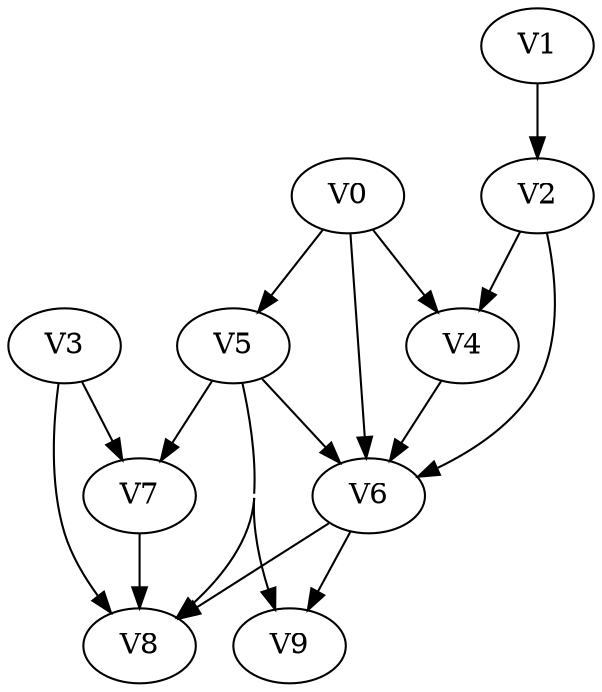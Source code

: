 strict digraph my_dotgraph {
concentrate=True;
V0;
V1;
V2;
V3;
V4;
V5;
V6;
V7;
V8;
V9;
V0 -> V4;
V0 -> V5;
V0 -> V6;
V1 -> V2;
V2 -> V4;
V2 -> V6;
V3 -> V7;
V3 -> V8;
V4 -> V6;
V5 -> V6;
V5 -> V7;
V5 -> V8;
V5 -> V9;
V6 -> V8;
V6 -> V9;
V7 -> V8;
V8 
}